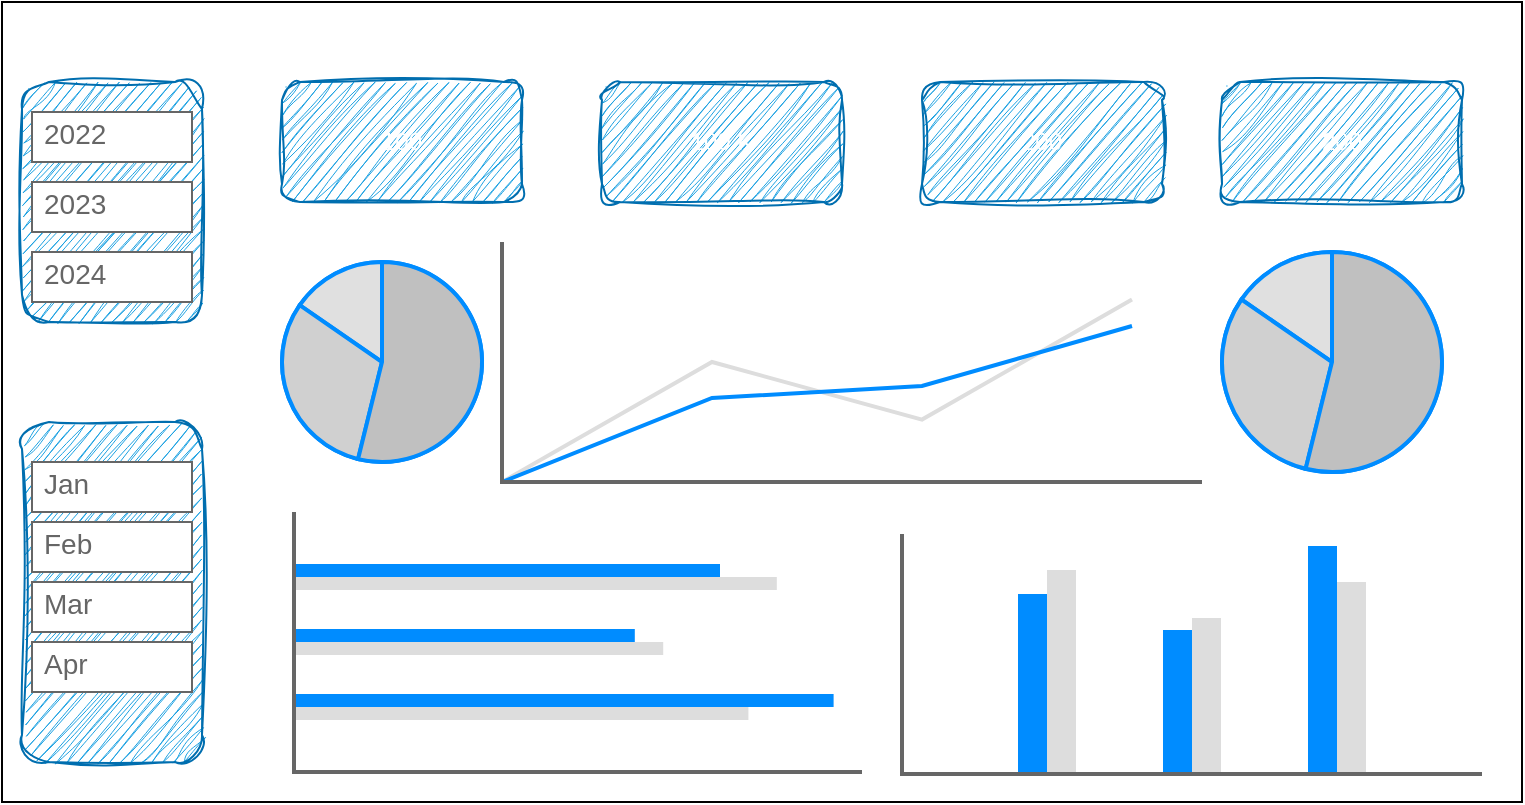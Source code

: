 <mxfile version="27.1.4">
  <diagram name="Página-1" id="iLDqahf4bN_4aF71JvzJ">
    <mxGraphModel dx="872" dy="431" grid="1" gridSize="10" guides="1" tooltips="1" connect="1" arrows="1" fold="1" page="1" pageScale="1" pageWidth="827" pageHeight="1169" math="0" shadow="0">
      <root>
        <mxCell id="0" />
        <mxCell id="1" parent="0" />
        <mxCell id="6K3RyEjbQ66eCPD4KDvN-1" value="" style="rounded=0;whiteSpace=wrap;html=1;" vertex="1" parent="1">
          <mxGeometry x="40" y="40" width="760" height="400" as="geometry" />
        </mxCell>
        <mxCell id="6K3RyEjbQ66eCPD4KDvN-2" value="100" style="rounded=1;whiteSpace=wrap;html=1;fillColor=#1ba1e2;fontColor=light-dark(#FFFFFF,#D5E8D4);strokeColor=#006EAF;sketch=1;curveFitting=1;jiggle=2;" vertex="1" parent="1">
          <mxGeometry x="180" y="80" width="120" height="60" as="geometry" />
        </mxCell>
        <mxCell id="6K3RyEjbQ66eCPD4KDvN-3" value="100 K" style="rounded=1;whiteSpace=wrap;html=1;fillColor=#1ba1e2;fontColor=light-dark(#FFFFFF,#D5E8D4);strokeColor=#006EAF;sketch=1;curveFitting=1;jiggle=2;" vertex="1" parent="1">
          <mxGeometry x="340" y="80" width="120" height="60" as="geometry" />
        </mxCell>
        <mxCell id="6K3RyEjbQ66eCPD4KDvN-4" value="200" style="rounded=1;whiteSpace=wrap;html=1;fillColor=#1ba1e2;fontColor=light-dark(#FFFFFF,#D5E8D4);strokeColor=#006EAF;sketch=1;curveFitting=1;jiggle=2;" vertex="1" parent="1">
          <mxGeometry x="650" y="80" width="120" height="60" as="geometry" />
        </mxCell>
        <mxCell id="6K3RyEjbQ66eCPD4KDvN-5" value="200" style="rounded=1;whiteSpace=wrap;html=1;fillColor=#1ba1e2;fontColor=light-dark(#FFFFFF,#D5E8D4);strokeColor=#006EAF;sketch=1;curveFitting=1;jiggle=2;" vertex="1" parent="1">
          <mxGeometry x="500" y="80" width="120" height="60" as="geometry" />
        </mxCell>
        <mxCell id="6K3RyEjbQ66eCPD4KDvN-6" value="" style="rounded=1;whiteSpace=wrap;html=1;sketch=1;curveFitting=1;jiggle=2;fillColor=#1ba1e2;fontColor=#ffffff;strokeColor=#006EAF;" vertex="1" parent="1">
          <mxGeometry x="50" y="250" width="90" height="170" as="geometry" />
        </mxCell>
        <mxCell id="6K3RyEjbQ66eCPD4KDvN-53" value="" style="verticalLabelPosition=bottom;shadow=0;dashed=0;align=center;html=1;verticalAlign=top;strokeWidth=1;shape=mxgraph.mockup.graphics.pieChart;strokeColor=#008cff;parts=10,20,35;partColors=#e0e0e0,#d0d0d0,#c0c0c0,#b0b0b0,#a0a0a0;strokeWidth=2;" vertex="1" parent="1">
          <mxGeometry x="180" y="170" width="100" height="100" as="geometry" />
        </mxCell>
        <mxCell id="6K3RyEjbQ66eCPD4KDvN-54" value="" style="verticalLabelPosition=bottom;shadow=0;dashed=0;align=center;html=1;verticalAlign=top;strokeWidth=1;shape=mxgraph.mockup.graphics.pieChart;strokeColor=#008cff;parts=10,20,35;partColors=#e0e0e0,#d0d0d0,#c0c0c0,#b0b0b0,#a0a0a0;strokeWidth=2;" vertex="1" parent="1">
          <mxGeometry x="650" y="165" width="110" height="110" as="geometry" />
        </mxCell>
        <mxCell id="6K3RyEjbQ66eCPD4KDvN-55" value="" style="verticalLabelPosition=bottom;shadow=0;dashed=0;align=center;html=1;verticalAlign=top;strokeWidth=1;shape=mxgraph.mockup.graphics.lineChart;strokeColor=none;strokeColor2=#666666;strokeColor3=#008cff;strokeColor4=#dddddd;" vertex="1" parent="1">
          <mxGeometry x="290" y="160" width="350" height="120" as="geometry" />
        </mxCell>
        <mxCell id="6K3RyEjbQ66eCPD4KDvN-56" value="" style="verticalLabelPosition=bottom;shadow=0;dashed=0;align=center;html=1;verticalAlign=top;strokeWidth=1;shape=mxgraph.mockup.graphics.columnChart;strokeColor=none;strokeColor2=none;strokeColor3=#666666;fillColor2=#008cff;fillColor3=#dddddd;" vertex="1" parent="1">
          <mxGeometry x="490" y="306" width="290" height="120" as="geometry" />
        </mxCell>
        <mxCell id="6K3RyEjbQ66eCPD4KDvN-57" value="" style="verticalLabelPosition=bottom;shadow=0;dashed=0;align=center;html=1;verticalAlign=top;strokeWidth=1;shape=mxgraph.mockup.graphics.barChart;strokeColor=none;strokeColor2=none;strokeColor3=#666666;fillColor2=#008cff;fillColor3=#dddddd;" vertex="1" parent="1">
          <mxGeometry x="186" y="295" width="284" height="130" as="geometry" />
        </mxCell>
        <mxCell id="6K3RyEjbQ66eCPD4KDvN-58" value="" style="rounded=1;whiteSpace=wrap;html=1;fillColor=#1ba1e2;fontColor=#ffffff;strokeColor=#006EAF;sketch=1;curveFitting=1;jiggle=2;" vertex="1" parent="1">
          <mxGeometry x="50" y="80" width="90" height="120" as="geometry" />
        </mxCell>
        <mxCell id="6K3RyEjbQ66eCPD4KDvN-59" value="2022" style="strokeWidth=1;shadow=0;dashed=0;align=center;html=1;shape=mxgraph.mockup.text.textBox;fontColor=#666666;align=left;fontSize=14;spacingLeft=4;spacingTop=-3;whiteSpace=wrap;strokeColor=#666666;mainText=;verticalAlign=middle;" vertex="1" parent="1">
          <mxGeometry x="55" y="95" width="80" height="25" as="geometry" />
        </mxCell>
        <mxCell id="6K3RyEjbQ66eCPD4KDvN-60" value="2023" style="strokeWidth=1;shadow=0;dashed=0;align=center;html=1;shape=mxgraph.mockup.text.textBox;fontColor=#666666;align=left;fontSize=14;spacingLeft=4;spacingTop=-3;whiteSpace=wrap;strokeColor=#666666;mainText=;verticalAlign=middle;" vertex="1" parent="1">
          <mxGeometry x="55" y="130" width="80" height="25" as="geometry" />
        </mxCell>
        <mxCell id="6K3RyEjbQ66eCPD4KDvN-61" value="2024" style="strokeWidth=1;shadow=0;dashed=0;align=center;html=1;shape=mxgraph.mockup.text.textBox;fontColor=#666666;align=left;fontSize=14;spacingLeft=4;spacingTop=-3;whiteSpace=wrap;strokeColor=#666666;mainText=;verticalAlign=middle;" vertex="1" parent="1">
          <mxGeometry x="55" y="165" width="80" height="25" as="geometry" />
        </mxCell>
        <mxCell id="6K3RyEjbQ66eCPD4KDvN-62" value="Jan" style="strokeWidth=1;shadow=0;dashed=0;align=center;html=1;shape=mxgraph.mockup.text.textBox;fontColor=#666666;align=left;fontSize=14;spacingLeft=4;spacingTop=-3;whiteSpace=wrap;strokeColor=#666666;mainText=;verticalAlign=middle;" vertex="1" parent="1">
          <mxGeometry x="55" y="270" width="80" height="25" as="geometry" />
        </mxCell>
        <mxCell id="6K3RyEjbQ66eCPD4KDvN-63" value="Feb" style="strokeWidth=1;shadow=0;dashed=0;align=center;html=1;shape=mxgraph.mockup.text.textBox;fontColor=#666666;align=left;fontSize=14;spacingLeft=4;spacingTop=-3;whiteSpace=wrap;strokeColor=#666666;mainText=;verticalAlign=middle;" vertex="1" parent="1">
          <mxGeometry x="55" y="300" width="80" height="25" as="geometry" />
        </mxCell>
        <mxCell id="6K3RyEjbQ66eCPD4KDvN-64" value="Mar" style="strokeWidth=1;shadow=0;dashed=0;align=center;html=1;shape=mxgraph.mockup.text.textBox;fontColor=#666666;align=left;fontSize=14;spacingLeft=4;spacingTop=-3;whiteSpace=wrap;strokeColor=#666666;mainText=;verticalAlign=middle;" vertex="1" parent="1">
          <mxGeometry x="55" y="330" width="80" height="25" as="geometry" />
        </mxCell>
        <mxCell id="6K3RyEjbQ66eCPD4KDvN-65" value="Apr" style="strokeWidth=1;shadow=0;dashed=0;align=center;html=1;shape=mxgraph.mockup.text.textBox;fontColor=#666666;align=left;fontSize=14;spacingLeft=4;spacingTop=-3;whiteSpace=wrap;strokeColor=#666666;mainText=;verticalAlign=middle;" vertex="1" parent="1">
          <mxGeometry x="55" y="360" width="80" height="25" as="geometry" />
        </mxCell>
      </root>
    </mxGraphModel>
  </diagram>
</mxfile>
